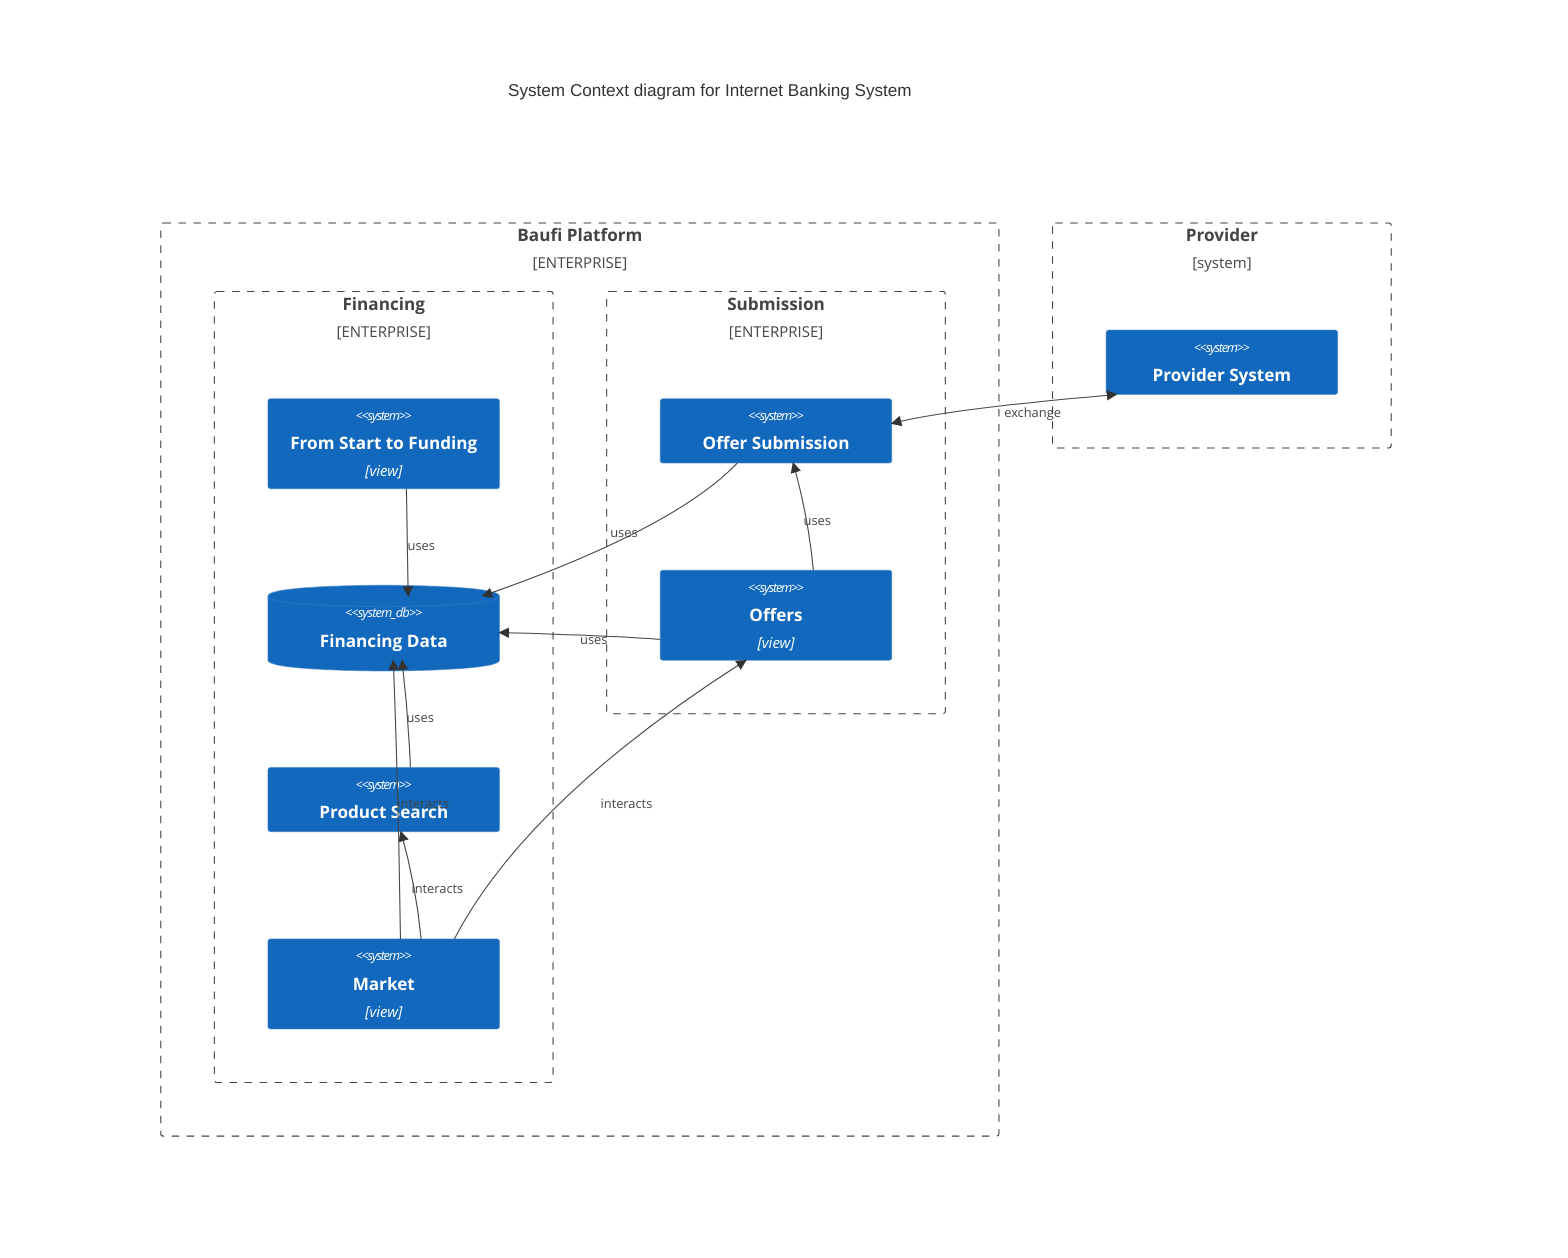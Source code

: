 C4Context
    title System Context diagram for Internet Banking System

    Enterprise_Boundary(baufi_platform, "Baufi Platform") {

        Enterprise_Boundary(financing, "Financing") {
            System(view_start_to_funding, "From Start to Funding", $type="view")
            SystemDb(financing, "Financing Data", $sprite="img:http://plantuml.com/logo3.png")

            Rel(view_start_to_funding, financing, "uses")
        }

        Enterprise_Boundary(financing, "Financing") {

            System(product_search, "Product Search")
            System(view_market, "Market", $type="view")

            Rel(view_market, product_search, "interacts")
            Rel(view_market, financing, "interacts")
            Rel(view_market, view_offers, "interacts")
        }

        Enterprise_Boundary(submission, "Submission") {
            System(offer_submission, "Offer Submission")
            System(view_offers, "Offers", $type="view")

            Rel(view_offers, offer_submission, "uses")
            Rel(view_offers, financing, "uses")
        }



        BiRel(offer_submission, provider_system, "exchange")
        Rel(offer_submission, financing, "uses")
        Rel(product_search, financing, "uses")
    }

    Boundary(provider, "Provider") {
        System(provider_system, "Provider System")
    }

    UpdateLayoutConfig($c4ShapeInRow="4", $c4BoundaryInRow="2")